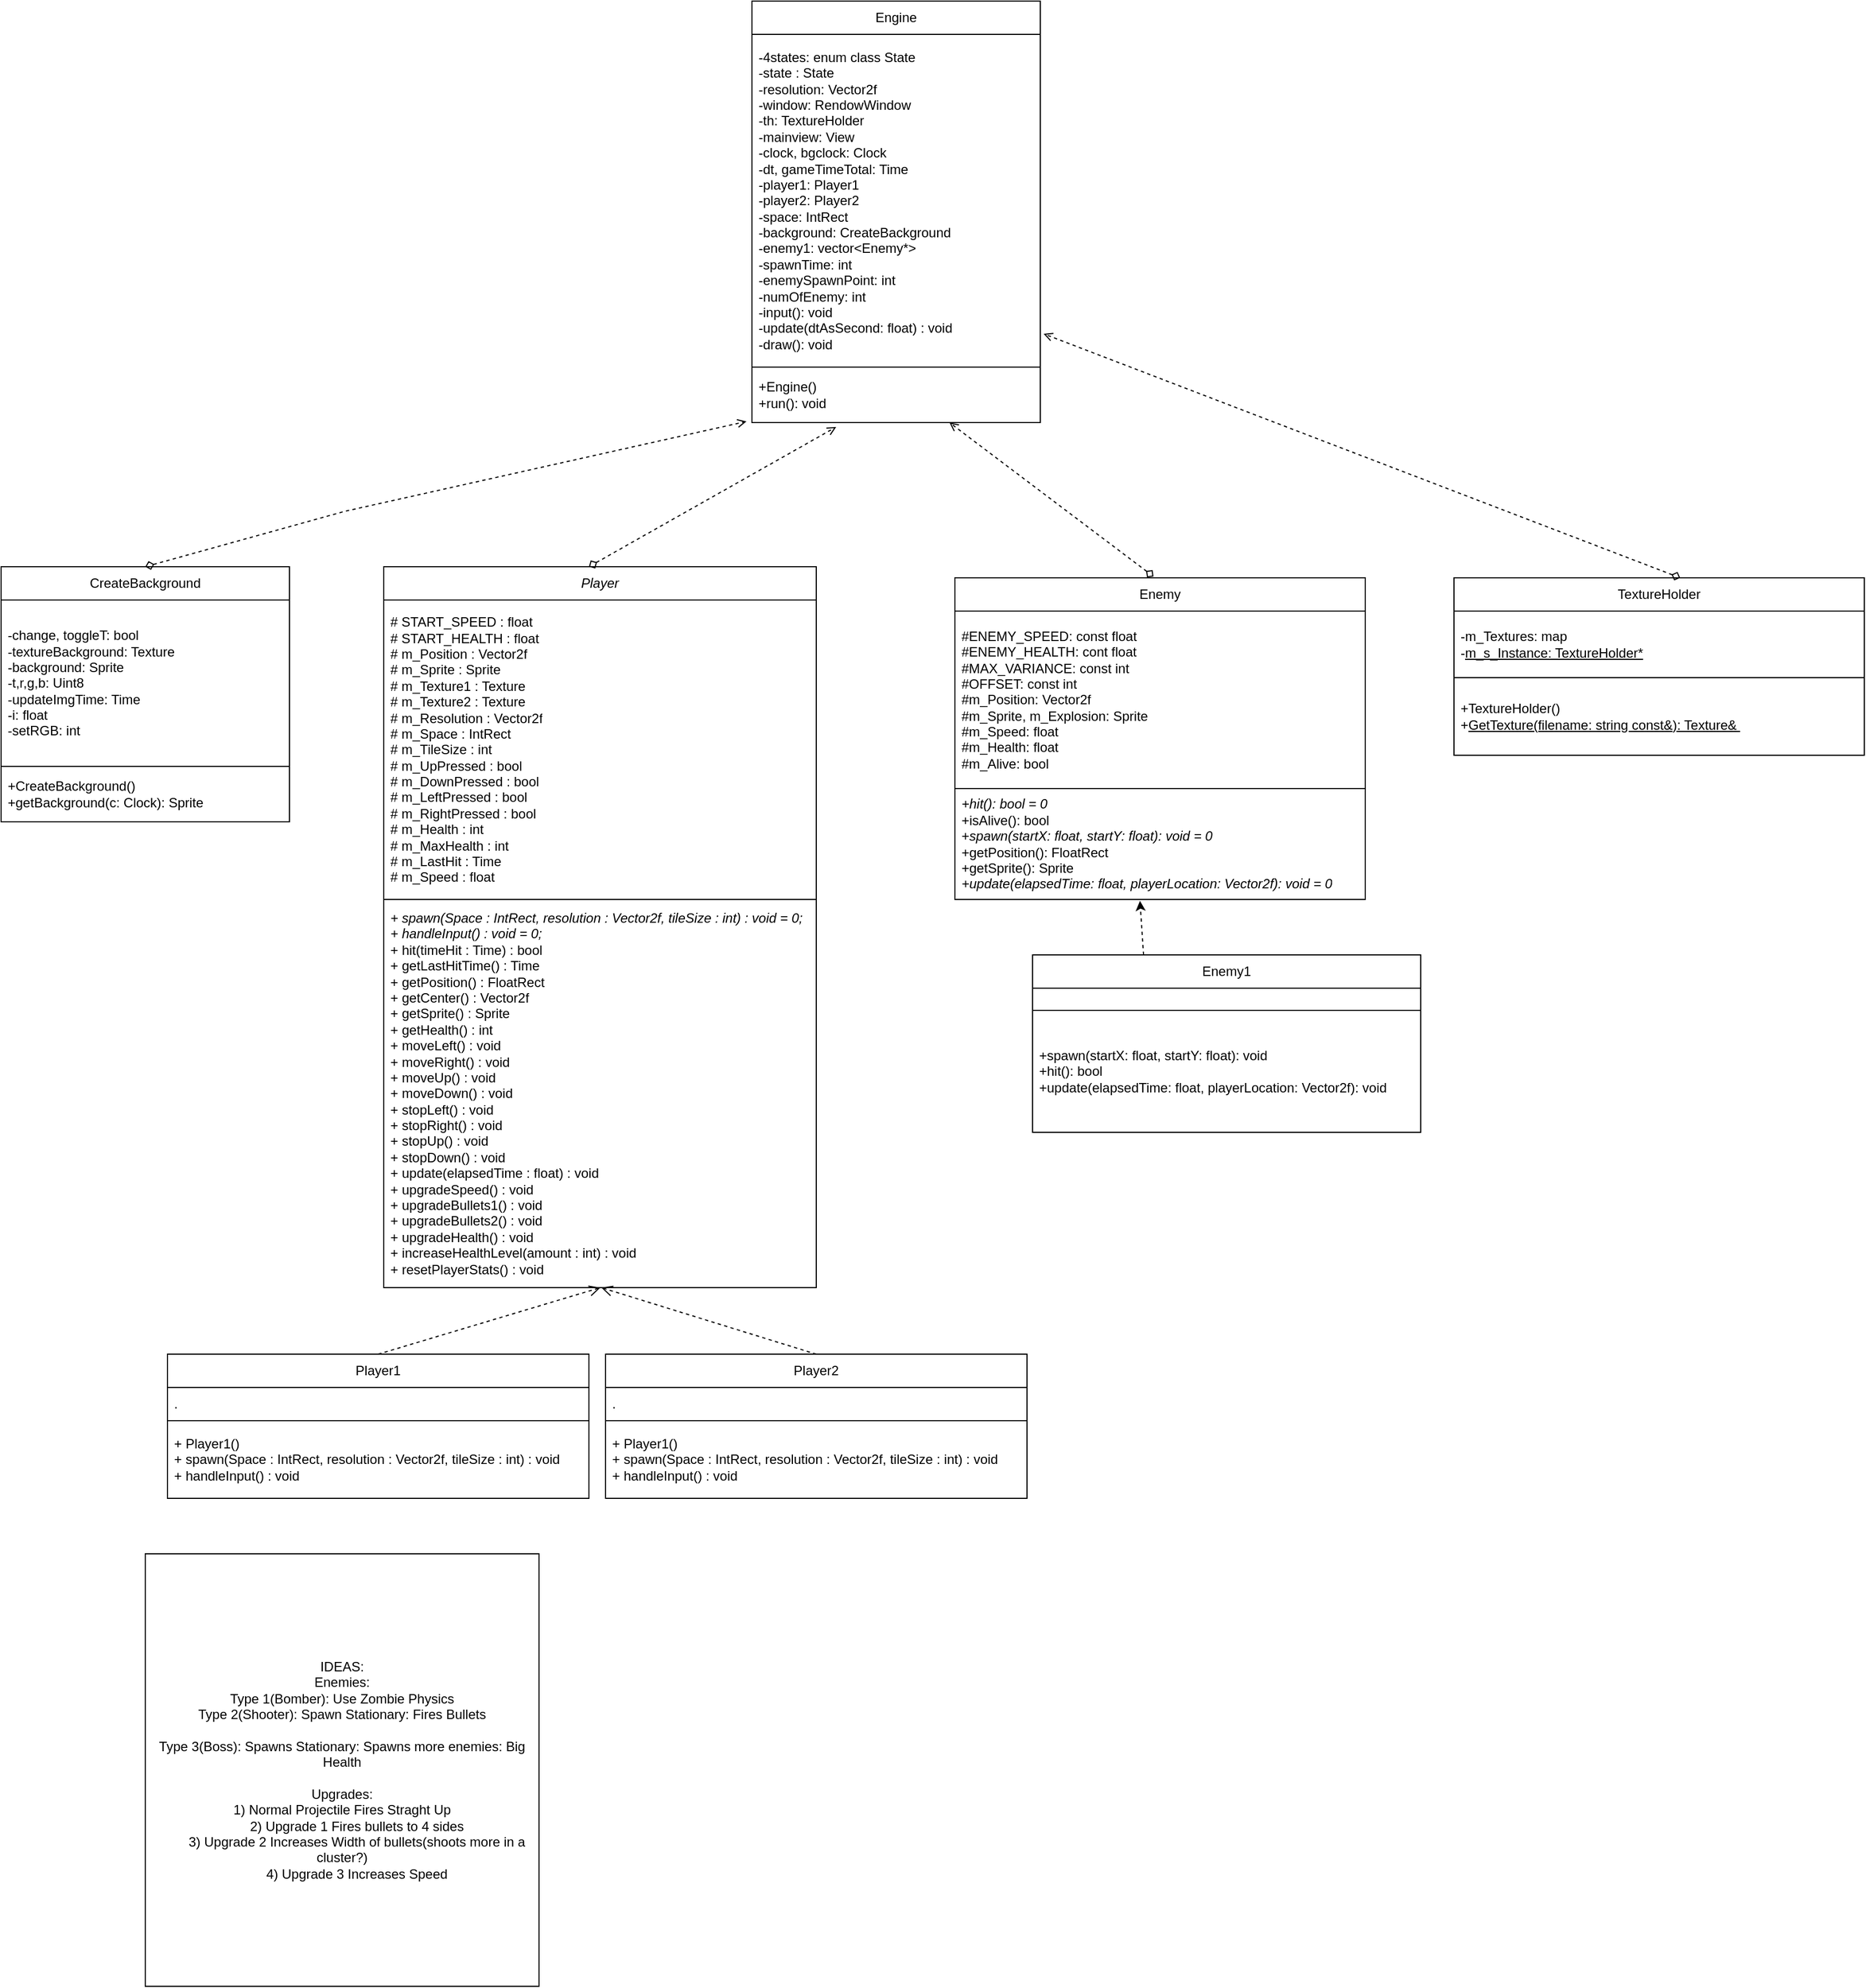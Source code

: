 <mxfile version="20.6.0" type="github">
  <diagram id="C5RBs43oDa-KdzZeNtuy" name="Page-1">
    <mxGraphModel dx="1422" dy="762" grid="1" gridSize="10" guides="1" tooltips="1" connect="1" arrows="1" fold="1" page="1" pageScale="1" pageWidth="2339" pageHeight="3300" math="0" shadow="0">
      <root>
        <mxCell id="WIyWlLk6GJQsqaUBKTNV-0" />
        <mxCell id="WIyWlLk6GJQsqaUBKTNV-1" parent="WIyWlLk6GJQsqaUBKTNV-0" />
        <mxCell id="9OKgFe4Zf76vUUmZSUTV-0" value="&lt;i&gt;Player&lt;/i&gt;" style="swimlane;fontStyle=0;childLayout=stackLayout;horizontal=1;startSize=30;horizontalStack=0;resizeParent=1;resizeParentMax=0;resizeLast=0;collapsible=1;marginBottom=0;whiteSpace=wrap;html=1;" parent="WIyWlLk6GJQsqaUBKTNV-1" vertex="1">
          <mxGeometry x="365" y="550" width="390" height="650" as="geometry" />
        </mxCell>
        <mxCell id="9OKgFe4Zf76vUUmZSUTV-9" value="# START_SPEED : float&lt;br&gt;# START_HEALTH : float&lt;br&gt;# m_Position : Vector2f&lt;br&gt;# m_Sprite : Sprite&lt;br&gt;# m_Texture1 : Texture&lt;br&gt;# m_Texture2 : Texture&lt;br&gt;# m_Resolution : Vector2f&lt;br&gt;# m_Space : IntRect&lt;br&gt;# m_TileSize : int&lt;br&gt;# m_UpPressed : bool&lt;br&gt;# m_DownPressed : bool&lt;br&gt;# m_LeftPressed : bool&lt;br&gt;# m_RightPressed : bool&lt;br&gt;# m_Health : int&lt;br&gt;# m_MaxHealth : int&lt;br&gt;# m_LastHit : Time&lt;br&gt;# m_Speed : float" style="text;strokeColor=default;fillColor=none;align=left;verticalAlign=middle;spacingLeft=4;spacingRight=4;overflow=hidden;points=[[0,0.5],[1,0.5]];portConstraint=eastwest;rotatable=0;whiteSpace=wrap;html=1;" parent="9OKgFe4Zf76vUUmZSUTV-0" vertex="1">
          <mxGeometry y="30" width="390" height="270" as="geometry" />
        </mxCell>
        <mxCell id="9OKgFe4Zf76vUUmZSUTV-1" value="&lt;i&gt;+ spawn(Space : IntRect, resolution : Vector2f, tileSize : int) : void = 0;&lt;br&gt;+ handleInput() : void = 0;&lt;/i&gt;&lt;br&gt;+ hit(timeHit : Time) : bool&lt;br&gt;+ getLastHitTime() : Time&lt;br&gt;+ getPosition() : FloatRect&lt;br&gt;+ getCenter() : Vector2f&lt;br&gt;+ getSprite() : Sprite&lt;br&gt;+ getHealth() : int&lt;br&gt;+ moveLeft() : void&lt;br&gt;+ moveRight() : void&lt;br&gt;+ moveUp() : void&lt;br&gt;+ moveDown() : void&lt;br&gt;+ stopLeft() : void&lt;br&gt;+ stopRight() : void&lt;br&gt;+ stopUp() : void&lt;br&gt;+ stopDown() : void&lt;br&gt;+ update(elapsedTime : float) : void&lt;br&gt;+ upgradeSpeed() : void&lt;br&gt;+ upgradeBullets1() : void&lt;br&gt;+ upgradeBullets2() : void&lt;br&gt;+ upgradeHealth() : void&lt;br&gt;+ increaseHealthLevel(amount : int) : void&lt;br&gt;+ resetPlayerStats() : void" style="text;strokeColor=none;fillColor=none;align=left;verticalAlign=middle;spacingLeft=4;spacingRight=4;overflow=hidden;points=[[0,0.5],[1,0.5]];portConstraint=eastwest;rotatable=0;whiteSpace=wrap;html=1;" parent="9OKgFe4Zf76vUUmZSUTV-0" vertex="1">
          <mxGeometry y="300" width="390" height="350" as="geometry" />
        </mxCell>
        <mxCell id="VuMtxcD2O4Nq4D9HDys2-1" value="&lt;div&gt;IDEAS:&lt;/div&gt;&lt;div&gt;Enemies:&lt;/div&gt;&lt;div&gt;Type 1(Bomber): Use Zombie Physics&lt;/div&gt;&lt;div&gt;Type 2(Shooter): Spawn Stationary: Fires Bullets&lt;/div&gt;&lt;div&gt;&lt;br&gt;&lt;/div&gt;&lt;div&gt;Type 3(Boss): Spawns Stationary: Spawns more enemies: Big Health&lt;/div&gt;&lt;div&gt;&lt;br&gt;&lt;/div&gt;&lt;div&gt;Upgrades:&lt;/div&gt;&lt;div&gt;&lt;span style=&quot;&quot;&gt; &lt;/span&gt;1) Normal Projectile Fires Straght Up&lt;/div&gt;&lt;div&gt;&amp;nbsp; &amp;nbsp; &amp;nbsp; &amp;nbsp; 2) Upgrade 1 Fires bullets to 4 sides&lt;/div&gt;&lt;div&gt;&amp;nbsp; &amp;nbsp; &amp;nbsp; &amp;nbsp; 3) Upgrade 2 Increases Width of bullets(shoots more in a cluster?)&lt;/div&gt;&lt;div&gt;&amp;nbsp; &amp;nbsp; &amp;nbsp; &amp;nbsp; 4) Upgrade 3 Increases Speed&lt;/div&gt;" style="text;html=1;strokeColor=default;fillColor=none;align=center;verticalAlign=middle;whiteSpace=wrap;rounded=0;" parent="WIyWlLk6GJQsqaUBKTNV-1" vertex="1">
          <mxGeometry x="150" y="1440" width="355" height="390" as="geometry" />
        </mxCell>
        <mxCell id="iV6wr9-M1Wmqhvp7eUlT-2" value="Player1" style="swimlane;fontStyle=0;childLayout=stackLayout;horizontal=1;startSize=30;horizontalStack=0;resizeParent=1;resizeParentMax=0;resizeLast=0;collapsible=1;marginBottom=0;whiteSpace=wrap;html=1;" parent="WIyWlLk6GJQsqaUBKTNV-1" vertex="1">
          <mxGeometry x="170" y="1260" width="380" height="130" as="geometry" />
        </mxCell>
        <mxCell id="iV6wr9-M1Wmqhvp7eUlT-3" value="." style="text;strokeColor=none;fillColor=none;align=left;verticalAlign=middle;spacingLeft=4;spacingRight=4;overflow=hidden;points=[[0,0.5],[1,0.5]];portConstraint=eastwest;rotatable=0;whiteSpace=wrap;html=1;" parent="iV6wr9-M1Wmqhvp7eUlT-2" vertex="1">
          <mxGeometry y="30" width="380" height="30" as="geometry" />
        </mxCell>
        <mxCell id="iV6wr9-M1Wmqhvp7eUlT-4" value="+ Player1()&lt;br&gt;+ spawn(Space : IntRect, resolution : Vector2f, tileSize : int) : void&lt;br&gt;+ handleInput() : void" style="text;strokeColor=default;fillColor=none;align=left;verticalAlign=middle;spacingLeft=4;spacingRight=4;overflow=hidden;points=[[0,0.5],[1,0.5]];portConstraint=eastwest;rotatable=0;whiteSpace=wrap;html=1;" parent="iV6wr9-M1Wmqhvp7eUlT-2" vertex="1">
          <mxGeometry y="60" width="380" height="70" as="geometry" />
        </mxCell>
        <mxCell id="iV6wr9-M1Wmqhvp7eUlT-6" value="Player2" style="swimlane;fontStyle=0;childLayout=stackLayout;horizontal=1;startSize=30;horizontalStack=0;resizeParent=1;resizeParentMax=0;resizeLast=0;collapsible=1;marginBottom=0;whiteSpace=wrap;html=1;" parent="WIyWlLk6GJQsqaUBKTNV-1" vertex="1">
          <mxGeometry x="565" y="1260" width="380" height="130" as="geometry" />
        </mxCell>
        <mxCell id="iV6wr9-M1Wmqhvp7eUlT-7" value="." style="text;strokeColor=none;fillColor=none;align=left;verticalAlign=middle;spacingLeft=4;spacingRight=4;overflow=hidden;points=[[0,0.5],[1,0.5]];portConstraint=eastwest;rotatable=0;whiteSpace=wrap;html=1;" parent="iV6wr9-M1Wmqhvp7eUlT-6" vertex="1">
          <mxGeometry y="30" width="380" height="30" as="geometry" />
        </mxCell>
        <mxCell id="iV6wr9-M1Wmqhvp7eUlT-8" value="+ Player1()&lt;br&gt;+ spawn(Space : IntRect, resolution : Vector2f, tileSize : int) : void&lt;br&gt;+ handleInput() : void" style="text;strokeColor=default;fillColor=none;align=left;verticalAlign=middle;spacingLeft=4;spacingRight=4;overflow=hidden;points=[[0,0.5],[1,0.5]];portConstraint=eastwest;rotatable=0;whiteSpace=wrap;html=1;" parent="iV6wr9-M1Wmqhvp7eUlT-6" vertex="1">
          <mxGeometry y="60" width="380" height="70" as="geometry" />
        </mxCell>
        <mxCell id="iV6wr9-M1Wmqhvp7eUlT-9" value="" style="html=1;verticalAlign=bottom;endArrow=open;dashed=1;endSize=8;rounded=0;entryX=0.501;entryY=1;entryDx=0;entryDy=0;entryPerimeter=0;exitX=0.5;exitY=0;exitDx=0;exitDy=0;" parent="WIyWlLk6GJQsqaUBKTNV-1" source="iV6wr9-M1Wmqhvp7eUlT-2" target="9OKgFe4Zf76vUUmZSUTV-1" edge="1">
          <mxGeometry relative="1" as="geometry">
            <mxPoint x="475" y="1230" as="sourcePoint" />
            <mxPoint x="395" y="1230" as="targetPoint" />
          </mxGeometry>
        </mxCell>
        <mxCell id="iV6wr9-M1Wmqhvp7eUlT-10" value="" style="html=1;verticalAlign=bottom;endArrow=open;dashed=1;endSize=8;rounded=0;entryX=0.503;entryY=1;entryDx=0;entryDy=0;entryPerimeter=0;exitX=0.5;exitY=0;exitDx=0;exitDy=0;" parent="WIyWlLk6GJQsqaUBKTNV-1" source="iV6wr9-M1Wmqhvp7eUlT-6" target="9OKgFe4Zf76vUUmZSUTV-1" edge="1">
          <mxGeometry relative="1" as="geometry">
            <mxPoint x="473.509" y="1270" as="sourcePoint" />
            <mxPoint x="561.81" y="1214.55" as="targetPoint" />
          </mxGeometry>
        </mxCell>
        <mxCell id="TMEv3n3oBbiAuYJ6L5Kc-0" value="Engine" style="swimlane;fontStyle=0;childLayout=stackLayout;horizontal=1;startSize=30;horizontalStack=0;resizeParent=1;resizeParentMax=0;resizeLast=0;collapsible=1;marginBottom=0;whiteSpace=wrap;html=1;" vertex="1" parent="WIyWlLk6GJQsqaUBKTNV-1">
          <mxGeometry x="697" y="40" width="260" height="380" as="geometry" />
        </mxCell>
        <mxCell id="TMEv3n3oBbiAuYJ6L5Kc-1" value="&lt;font style=&quot;font-size: 12px;&quot;&gt;-4states: enum class State&lt;br&gt;-state : State&lt;br&gt;-resolution: Vector2f&lt;br&gt;-window: RendowWindow&lt;br&gt;-th: TextureHolder&lt;br&gt;-mainview: View&lt;br&gt;-clock, bgclock: Clock&lt;br&gt;-dt, gameTimeTotal: Time&lt;br&gt;-player1: Player1&lt;br&gt;-player2: Player2&lt;br&gt;-space: IntRect&lt;br&gt;-background: CreateBackground&lt;br&gt;-enemy1: vector&amp;lt;Enemy*&amp;gt;&lt;br&gt;-spawnTime: int&lt;br&gt;-enemySpawnPoint: int&lt;br&gt;-numOfEnemy: int&lt;br&gt;-input(): void&lt;br&gt;-update(dtAsSecond: float) : void&lt;br&gt;-draw(): void&lt;/font&gt;" style="text;strokeColor=default;fillColor=none;align=left;verticalAlign=middle;spacingLeft=4;spacingRight=4;overflow=hidden;points=[[0,0.5],[1,0.5]];portConstraint=eastwest;rotatable=0;whiteSpace=wrap;html=1;" vertex="1" parent="TMEv3n3oBbiAuYJ6L5Kc-0">
          <mxGeometry y="30" width="260" height="300" as="geometry" />
        </mxCell>
        <mxCell id="TMEv3n3oBbiAuYJ6L5Kc-2" value="&lt;font style=&quot;font-size: 12px;&quot;&gt;+Engine()&lt;br&gt;+run(): void&lt;/font&gt;" style="text;strokeColor=none;fillColor=none;align=left;verticalAlign=middle;spacingLeft=4;spacingRight=4;overflow=hidden;points=[[0,0.5],[1,0.5]];portConstraint=eastwest;rotatable=0;whiteSpace=wrap;html=1;" vertex="1" parent="TMEv3n3oBbiAuYJ6L5Kc-0">
          <mxGeometry y="330" width="260" height="50" as="geometry" />
        </mxCell>
        <mxCell id="TMEv3n3oBbiAuYJ6L5Kc-3" value="CreateBackground" style="swimlane;fontStyle=0;childLayout=stackLayout;horizontal=1;startSize=30;horizontalStack=0;resizeParent=1;resizeParentMax=0;resizeLast=0;collapsible=1;marginBottom=0;whiteSpace=wrap;html=1;" vertex="1" parent="WIyWlLk6GJQsqaUBKTNV-1">
          <mxGeometry x="20" y="550" width="260" height="230" as="geometry" />
        </mxCell>
        <mxCell id="TMEv3n3oBbiAuYJ6L5Kc-4" value="-change, toggleT: bool&lt;br&gt;-textureBackground: Texture&lt;br&gt;-background: Sprite&lt;br&gt;-t,r,g,b: Uint8&lt;br&gt;-updateImgTime: Time&lt;br&gt;-i: float&lt;br&gt;-setRGB: int" style="text;strokeColor=default;fillColor=none;align=left;verticalAlign=middle;spacingLeft=4;spacingRight=4;overflow=hidden;points=[[0,0.5],[1,0.5]];portConstraint=eastwest;rotatable=0;whiteSpace=wrap;html=1;" vertex="1" parent="TMEv3n3oBbiAuYJ6L5Kc-3">
          <mxGeometry y="30" width="260" height="150" as="geometry" />
        </mxCell>
        <mxCell id="TMEv3n3oBbiAuYJ6L5Kc-5" value="+CreateBackground()&lt;br&gt;+getBackground(c: Clock): Sprite" style="text;strokeColor=none;fillColor=none;align=left;verticalAlign=middle;spacingLeft=4;spacingRight=4;overflow=hidden;points=[[0,0.5],[1,0.5]];portConstraint=eastwest;rotatable=0;whiteSpace=wrap;html=1;" vertex="1" parent="TMEv3n3oBbiAuYJ6L5Kc-3">
          <mxGeometry y="180" width="260" height="50" as="geometry" />
        </mxCell>
        <mxCell id="TMEv3n3oBbiAuYJ6L5Kc-6" value="Enemy" style="swimlane;fontStyle=0;childLayout=stackLayout;horizontal=1;startSize=30;horizontalStack=0;resizeParent=1;resizeParentMax=0;resizeLast=0;collapsible=1;marginBottom=0;whiteSpace=wrap;html=1;" vertex="1" parent="WIyWlLk6GJQsqaUBKTNV-1">
          <mxGeometry x="880" y="560" width="370" height="290" as="geometry" />
        </mxCell>
        <mxCell id="TMEv3n3oBbiAuYJ6L5Kc-7" value="#ENEMY_SPEED: const float&lt;br&gt;#ENEMY_HEALTH: cont float&lt;br&gt;#MAX_VARIANCE: const int&lt;br&gt;#OFFSET: const int&lt;br&gt;#m_Position: Vector2f&lt;br&gt;#m_Sprite, m_Explosion: Sprite&lt;br&gt;#m_Speed: float&lt;br&gt;#m_Health: float&lt;br&gt;#m_Alive: bool" style="text;strokeColor=default;fillColor=none;align=left;verticalAlign=middle;spacingLeft=4;spacingRight=4;overflow=hidden;points=[[0,0.5],[1,0.5]];portConstraint=eastwest;rotatable=0;whiteSpace=wrap;html=1;" vertex="1" parent="TMEv3n3oBbiAuYJ6L5Kc-6">
          <mxGeometry y="30" width="370" height="160" as="geometry" />
        </mxCell>
        <mxCell id="TMEv3n3oBbiAuYJ6L5Kc-8" value="&lt;i&gt;+hit(): bool = 0&lt;br&gt;&lt;/i&gt;+isAlive(): bool&lt;br&gt;+&lt;i&gt;spawn(startX: float, startY: float): void = 0&lt;/i&gt;&lt;br&gt;+getPosition(): FloatRect&lt;br&gt;+getSprite(): Sprite&lt;br&gt;&lt;i&gt;+update(elapsedTime: float, playerLocation: Vector2f): void = 0&lt;/i&gt;" style="text;strokeColor=none;fillColor=none;align=left;verticalAlign=middle;spacingLeft=4;spacingRight=4;overflow=hidden;points=[[0,0.5],[1,0.5]];portConstraint=eastwest;rotatable=0;whiteSpace=wrap;html=1;" vertex="1" parent="TMEv3n3oBbiAuYJ6L5Kc-6">
          <mxGeometry y="190" width="370" height="100" as="geometry" />
        </mxCell>
        <mxCell id="TMEv3n3oBbiAuYJ6L5Kc-9" value="Enemy1" style="swimlane;fontStyle=0;childLayout=stackLayout;horizontal=1;startSize=30;horizontalStack=0;resizeParent=1;resizeParentMax=0;resizeLast=0;collapsible=1;marginBottom=0;whiteSpace=wrap;html=1;" vertex="1" parent="WIyWlLk6GJQsqaUBKTNV-1">
          <mxGeometry x="950" y="900" width="350" height="160" as="geometry" />
        </mxCell>
        <mxCell id="TMEv3n3oBbiAuYJ6L5Kc-10" value="" style="text;strokeColor=default;fillColor=none;align=left;verticalAlign=middle;spacingLeft=4;spacingRight=4;overflow=hidden;points=[[0,0.5],[1,0.5]];portConstraint=eastwest;rotatable=0;whiteSpace=wrap;html=1;" vertex="1" parent="TMEv3n3oBbiAuYJ6L5Kc-9">
          <mxGeometry y="30" width="350" height="20" as="geometry" />
        </mxCell>
        <mxCell id="TMEv3n3oBbiAuYJ6L5Kc-11" value="&lt;font style=&quot;font-size: 12px;&quot;&gt;+spawn(startX: float, startY: float): void&lt;br&gt;+hit(): bool&lt;br&gt;+update(elapsedTime: float, playerLocation: Vector2f): void&lt;br&gt;&lt;/font&gt;" style="text;strokeColor=none;fillColor=none;align=left;verticalAlign=middle;spacingLeft=4;spacingRight=4;overflow=hidden;points=[[0,0.5],[1,0.5]];portConstraint=eastwest;rotatable=0;whiteSpace=wrap;html=1;" vertex="1" parent="TMEv3n3oBbiAuYJ6L5Kc-9">
          <mxGeometry y="50" width="350" height="110" as="geometry" />
        </mxCell>
        <mxCell id="TMEv3n3oBbiAuYJ6L5Kc-12" value="" style="endArrow=classic;html=1;rounded=0;dashed=1;exitX=0.286;exitY=0;exitDx=0;exitDy=0;exitPerimeter=0;entryX=0.451;entryY=1.013;entryDx=0;entryDy=0;entryPerimeter=0;" edge="1" parent="WIyWlLk6GJQsqaUBKTNV-1" source="TMEv3n3oBbiAuYJ6L5Kc-9" target="TMEv3n3oBbiAuYJ6L5Kc-8">
          <mxGeometry width="50" height="50" relative="1" as="geometry">
            <mxPoint x="770" y="890" as="sourcePoint" />
            <mxPoint x="820" y="840" as="targetPoint" />
          </mxGeometry>
        </mxCell>
        <mxCell id="TMEv3n3oBbiAuYJ6L5Kc-13" value="" style="endArrow=open;html=1;rounded=0;dashed=1;startArrow=diamond;startFill=0;endFill=0;exitX=0.5;exitY=0;exitDx=0;exitDy=0;entryX=-0.019;entryY=0.98;entryDx=0;entryDy=0;entryPerimeter=0;" edge="1" parent="WIyWlLk6GJQsqaUBKTNV-1" source="TMEv3n3oBbiAuYJ6L5Kc-3" target="TMEv3n3oBbiAuYJ6L5Kc-2">
          <mxGeometry width="50" height="50" relative="1" as="geometry">
            <mxPoint x="180" y="460" as="sourcePoint" />
            <mxPoint x="350" y="400" as="targetPoint" />
            <Array as="points">
              <mxPoint x="330" y="500" />
            </Array>
          </mxGeometry>
        </mxCell>
        <mxCell id="TMEv3n3oBbiAuYJ6L5Kc-15" value="" style="endArrow=open;html=1;rounded=0;dashed=1;startArrow=diamond;startFill=0;endFill=0;exitX=0.5;exitY=0;exitDx=0;exitDy=0;entryX=0.292;entryY=1.08;entryDx=0;entryDy=0;entryPerimeter=0;" edge="1" parent="WIyWlLk6GJQsqaUBKTNV-1" target="TMEv3n3oBbiAuYJ6L5Kc-2">
          <mxGeometry width="50" height="50" relative="1" as="geometry">
            <mxPoint x="550" y="550" as="sourcePoint" />
            <mxPoint x="810" y="480" as="targetPoint" />
            <Array as="points" />
          </mxGeometry>
        </mxCell>
        <mxCell id="TMEv3n3oBbiAuYJ6L5Kc-16" value="" style="endArrow=open;html=1;rounded=0;dashed=1;startArrow=diamond;startFill=0;endFill=0;exitX=0.484;exitY=-0.004;exitDx=0;exitDy=0;entryX=0.685;entryY=1;entryDx=0;entryDy=0;entryPerimeter=0;exitPerimeter=0;" edge="1" parent="WIyWlLk6GJQsqaUBKTNV-1" source="TMEv3n3oBbiAuYJ6L5Kc-6" target="TMEv3n3oBbiAuYJ6L5Kc-2">
          <mxGeometry width="50" height="50" relative="1" as="geometry">
            <mxPoint x="750" y="541" as="sourcePoint" />
            <mxPoint x="1030" y="470" as="targetPoint" />
            <Array as="points" />
          </mxGeometry>
        </mxCell>
        <mxCell id="TMEv3n3oBbiAuYJ6L5Kc-17" value="TextureHolder" style="swimlane;fontStyle=0;childLayout=stackLayout;horizontal=1;startSize=30;horizontalStack=0;resizeParent=1;resizeParentMax=0;resizeLast=0;collapsible=1;marginBottom=0;whiteSpace=wrap;html=1;" vertex="1" parent="WIyWlLk6GJQsqaUBKTNV-1">
          <mxGeometry x="1330" y="560" width="370" height="160" as="geometry" />
        </mxCell>
        <mxCell id="TMEv3n3oBbiAuYJ6L5Kc-18" value="-m_Textures: map&lt;br&gt;-&lt;u&gt;m_s_Instance: TextureHolder*&lt;br&gt;&lt;/u&gt;" style="text;strokeColor=default;fillColor=none;align=left;verticalAlign=middle;spacingLeft=4;spacingRight=4;overflow=hidden;points=[[0,0.5],[1,0.5]];portConstraint=eastwest;rotatable=0;whiteSpace=wrap;html=1;" vertex="1" parent="TMEv3n3oBbiAuYJ6L5Kc-17">
          <mxGeometry y="30" width="370" height="60" as="geometry" />
        </mxCell>
        <mxCell id="TMEv3n3oBbiAuYJ6L5Kc-19" value="+TextureHolder()&lt;br&gt;+&lt;u&gt;GetTexture(filename: string const&amp;amp;): Texture&amp;amp;&amp;nbsp;&lt;/u&gt;" style="text;strokeColor=none;fillColor=none;align=left;verticalAlign=middle;spacingLeft=4;spacingRight=4;overflow=hidden;points=[[0,0.5],[1,0.5]];portConstraint=eastwest;rotatable=0;whiteSpace=wrap;html=1;" vertex="1" parent="TMEv3n3oBbiAuYJ6L5Kc-17">
          <mxGeometry y="90" width="370" height="70" as="geometry" />
        </mxCell>
        <mxCell id="TMEv3n3oBbiAuYJ6L5Kc-20" value="" style="endArrow=open;html=1;rounded=0;dashed=1;startArrow=diamond;startFill=0;endFill=0;exitX=0.484;exitY=-0.004;exitDx=0;exitDy=0;exitPerimeter=0;" edge="1" parent="WIyWlLk6GJQsqaUBKTNV-1">
          <mxGeometry width="50" height="50" relative="1" as="geometry">
            <mxPoint x="1533.98" y="560.0" as="sourcePoint" />
            <mxPoint x="960" y="340" as="targetPoint" />
            <Array as="points" />
          </mxGeometry>
        </mxCell>
      </root>
    </mxGraphModel>
  </diagram>
</mxfile>
